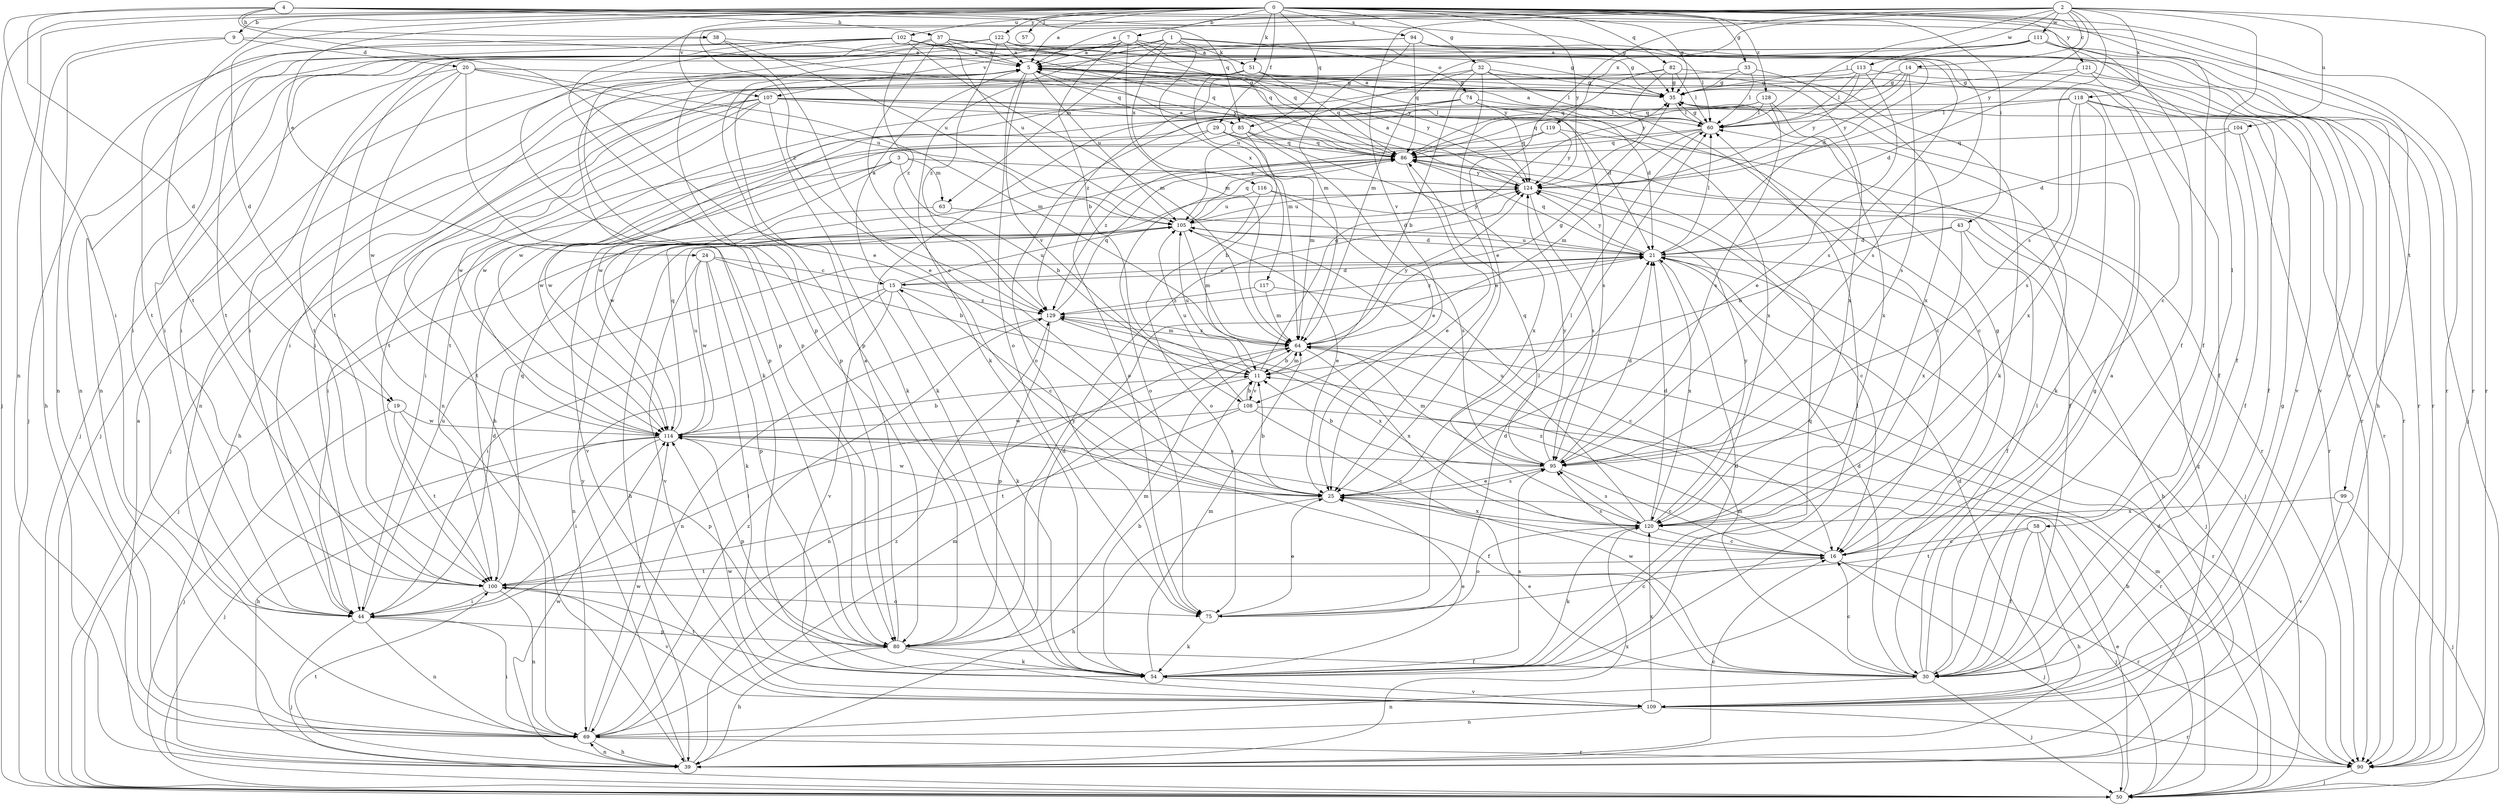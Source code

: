 strict digraph  {
0;
1;
2;
3;
4;
5;
7;
9;
11;
14;
15;
16;
19;
20;
21;
24;
25;
29;
30;
32;
33;
35;
37;
38;
39;
43;
44;
50;
51;
54;
57;
58;
60;
63;
64;
69;
74;
75;
80;
82;
85;
86;
90;
94;
95;
99;
100;
102;
104;
105;
107;
108;
109;
111;
113;
114;
116;
117;
118;
119;
120;
121;
122;
124;
128;
129;
0 -> 5  [label=a];
0 -> 7  [label=b];
0 -> 9  [label=b];
0 -> 19  [label=d];
0 -> 24  [label=e];
0 -> 29  [label=f];
0 -> 30  [label=f];
0 -> 32  [label=g];
0 -> 33  [label=g];
0 -> 35  [label=g];
0 -> 43  [label=i];
0 -> 50  [label=j];
0 -> 51  [label=k];
0 -> 57  [label=l];
0 -> 69  [label=n];
0 -> 82  [label=q];
0 -> 85  [label=q];
0 -> 90  [label=r];
0 -> 94  [label=s];
0 -> 99  [label=t];
0 -> 100  [label=t];
0 -> 102  [label=u];
0 -> 107  [label=v];
0 -> 121  [label=y];
0 -> 122  [label=y];
0 -> 124  [label=y];
0 -> 128  [label=z];
1 -> 51  [label=k];
1 -> 54  [label=k];
1 -> 63  [label=m];
1 -> 74  [label=o];
1 -> 80  [label=p];
1 -> 90  [label=r];
1 -> 107  [label=v];
1 -> 116  [label=x];
1 -> 117  [label=x];
2 -> 5  [label=a];
2 -> 14  [label=c];
2 -> 25  [label=e];
2 -> 58  [label=l];
2 -> 60  [label=l];
2 -> 80  [label=p];
2 -> 90  [label=r];
2 -> 95  [label=s];
2 -> 104  [label=u];
2 -> 108  [label=v];
2 -> 111  [label=w];
2 -> 113  [label=w];
2 -> 118  [label=x];
2 -> 119  [label=x];
2 -> 124  [label=y];
2 -> 129  [label=z];
3 -> 11  [label=b];
3 -> 44  [label=i];
3 -> 63  [label=m];
3 -> 100  [label=t];
3 -> 114  [label=w];
3 -> 124  [label=y];
4 -> 19  [label=d];
4 -> 25  [label=e];
4 -> 30  [label=f];
4 -> 35  [label=g];
4 -> 37  [label=h];
4 -> 38  [label=h];
4 -> 44  [label=i];
4 -> 85  [label=q];
4 -> 90  [label=r];
5 -> 35  [label=g];
5 -> 50  [label=j];
5 -> 54  [label=k];
5 -> 75  [label=o];
5 -> 80  [label=p];
5 -> 85  [label=q];
5 -> 105  [label=u];
5 -> 108  [label=v];
5 -> 124  [label=y];
7 -> 5  [label=a];
7 -> 11  [label=b];
7 -> 35  [label=g];
7 -> 44  [label=i];
7 -> 64  [label=m];
7 -> 80  [label=p];
7 -> 86  [label=q];
7 -> 95  [label=s];
9 -> 20  [label=d];
9 -> 39  [label=h];
9 -> 69  [label=n];
9 -> 124  [label=y];
11 -> 35  [label=g];
11 -> 44  [label=i];
11 -> 64  [label=m];
11 -> 105  [label=u];
11 -> 108  [label=v];
14 -> 35  [label=g];
14 -> 86  [label=q];
14 -> 95  [label=s];
14 -> 109  [label=v];
14 -> 114  [label=w];
14 -> 124  [label=y];
15 -> 5  [label=a];
15 -> 21  [label=d];
15 -> 44  [label=i];
15 -> 54  [label=k];
15 -> 69  [label=n];
15 -> 105  [label=u];
15 -> 109  [label=v];
15 -> 129  [label=z];
16 -> 35  [label=g];
16 -> 50  [label=j];
16 -> 90  [label=r];
16 -> 95  [label=s];
16 -> 100  [label=t];
16 -> 129  [label=z];
19 -> 50  [label=j];
19 -> 80  [label=p];
19 -> 100  [label=t];
19 -> 114  [label=w];
20 -> 35  [label=g];
20 -> 50  [label=j];
20 -> 64  [label=m];
20 -> 80  [label=p];
20 -> 100  [label=t];
20 -> 105  [label=u];
20 -> 114  [label=w];
21 -> 15  [label=c];
21 -> 50  [label=j];
21 -> 60  [label=l];
21 -> 86  [label=q];
21 -> 105  [label=u];
21 -> 120  [label=x];
21 -> 124  [label=y];
21 -> 129  [label=z];
24 -> 11  [label=b];
24 -> 15  [label=c];
24 -> 54  [label=k];
24 -> 80  [label=p];
24 -> 109  [label=v];
24 -> 114  [label=w];
25 -> 11  [label=b];
25 -> 15  [label=c];
25 -> 39  [label=h];
25 -> 60  [label=l];
25 -> 95  [label=s];
25 -> 114  [label=w];
25 -> 120  [label=x];
29 -> 64  [label=m];
29 -> 75  [label=o];
29 -> 86  [label=q];
29 -> 90  [label=r];
29 -> 114  [label=w];
30 -> 5  [label=a];
30 -> 16  [label=c];
30 -> 21  [label=d];
30 -> 25  [label=e];
30 -> 35  [label=g];
30 -> 50  [label=j];
30 -> 60  [label=l];
30 -> 64  [label=m];
30 -> 69  [label=n];
30 -> 114  [label=w];
32 -> 11  [label=b];
32 -> 25  [label=e];
32 -> 35  [label=g];
32 -> 54  [label=k];
32 -> 60  [label=l];
32 -> 69  [label=n];
32 -> 105  [label=u];
33 -> 35  [label=g];
33 -> 60  [label=l];
33 -> 120  [label=x];
33 -> 129  [label=z];
35 -> 5  [label=a];
35 -> 60  [label=l];
37 -> 5  [label=a];
37 -> 25  [label=e];
37 -> 95  [label=s];
37 -> 100  [label=t];
37 -> 105  [label=u];
37 -> 124  [label=y];
37 -> 129  [label=z];
38 -> 5  [label=a];
38 -> 25  [label=e];
38 -> 100  [label=t];
38 -> 105  [label=u];
39 -> 5  [label=a];
39 -> 16  [label=c];
39 -> 69  [label=n];
39 -> 86  [label=q];
39 -> 100  [label=t];
39 -> 114  [label=w];
39 -> 120  [label=x];
39 -> 124  [label=y];
39 -> 129  [label=z];
43 -> 11  [label=b];
43 -> 21  [label=d];
43 -> 30  [label=f];
43 -> 39  [label=h];
43 -> 120  [label=x];
44 -> 21  [label=d];
44 -> 50  [label=j];
44 -> 69  [label=n];
44 -> 80  [label=p];
44 -> 105  [label=u];
50 -> 11  [label=b];
50 -> 21  [label=d];
50 -> 25  [label=e];
50 -> 64  [label=m];
51 -> 35  [label=g];
51 -> 44  [label=i];
51 -> 64  [label=m];
51 -> 69  [label=n];
51 -> 86  [label=q];
51 -> 120  [label=x];
54 -> 11  [label=b];
54 -> 21  [label=d];
54 -> 25  [label=e];
54 -> 60  [label=l];
54 -> 64  [label=m];
54 -> 86  [label=q];
54 -> 95  [label=s];
54 -> 100  [label=t];
54 -> 109  [label=v];
58 -> 16  [label=c];
58 -> 30  [label=f];
58 -> 39  [label=h];
58 -> 50  [label=j];
58 -> 100  [label=t];
60 -> 5  [label=a];
60 -> 35  [label=g];
60 -> 44  [label=i];
60 -> 64  [label=m];
60 -> 86  [label=q];
63 -> 21  [label=d];
63 -> 109  [label=v];
64 -> 11  [label=b];
64 -> 35  [label=g];
64 -> 69  [label=n];
64 -> 90  [label=r];
64 -> 120  [label=x];
64 -> 124  [label=y];
64 -> 129  [label=z];
69 -> 39  [label=h];
69 -> 44  [label=i];
69 -> 64  [label=m];
69 -> 90  [label=r];
69 -> 114  [label=w];
69 -> 129  [label=z];
74 -> 16  [label=c];
74 -> 21  [label=d];
74 -> 54  [label=k];
74 -> 60  [label=l];
74 -> 75  [label=o];
74 -> 95  [label=s];
74 -> 114  [label=w];
75 -> 16  [label=c];
75 -> 21  [label=d];
75 -> 25  [label=e];
75 -> 54  [label=k];
75 -> 60  [label=l];
80 -> 5  [label=a];
80 -> 21  [label=d];
80 -> 30  [label=f];
80 -> 39  [label=h];
80 -> 54  [label=k];
80 -> 64  [label=m];
80 -> 124  [label=y];
82 -> 35  [label=g];
82 -> 39  [label=h];
82 -> 60  [label=l];
82 -> 86  [label=q];
82 -> 109  [label=v];
82 -> 124  [label=y];
85 -> 11  [label=b];
85 -> 25  [label=e];
85 -> 86  [label=q];
85 -> 114  [label=w];
85 -> 120  [label=x];
86 -> 5  [label=a];
86 -> 25  [label=e];
86 -> 75  [label=o];
86 -> 124  [label=y];
90 -> 50  [label=j];
94 -> 5  [label=a];
94 -> 60  [label=l];
94 -> 64  [label=m];
94 -> 86  [label=q];
94 -> 90  [label=r];
94 -> 100  [label=t];
94 -> 109  [label=v];
95 -> 11  [label=b];
95 -> 16  [label=c];
95 -> 21  [label=d];
95 -> 25  [label=e];
95 -> 64  [label=m];
95 -> 86  [label=q];
95 -> 124  [label=y];
99 -> 50  [label=j];
99 -> 109  [label=v];
99 -> 120  [label=x];
100 -> 44  [label=i];
100 -> 69  [label=n];
100 -> 75  [label=o];
100 -> 86  [label=q];
100 -> 109  [label=v];
102 -> 5  [label=a];
102 -> 21  [label=d];
102 -> 44  [label=i];
102 -> 50  [label=j];
102 -> 64  [label=m];
102 -> 69  [label=n];
102 -> 80  [label=p];
102 -> 86  [label=q];
102 -> 124  [label=y];
104 -> 21  [label=d];
104 -> 30  [label=f];
104 -> 86  [label=q];
104 -> 90  [label=r];
105 -> 21  [label=d];
105 -> 25  [label=e];
105 -> 39  [label=h];
105 -> 50  [label=j];
105 -> 64  [label=m];
105 -> 86  [label=q];
105 -> 124  [label=y];
107 -> 16  [label=c];
107 -> 21  [label=d];
107 -> 39  [label=h];
107 -> 50  [label=j];
107 -> 54  [label=k];
107 -> 60  [label=l];
107 -> 100  [label=t];
107 -> 114  [label=w];
107 -> 120  [label=x];
108 -> 11  [label=b];
108 -> 16  [label=c];
108 -> 90  [label=r];
108 -> 100  [label=t];
108 -> 105  [label=u];
108 -> 114  [label=w];
109 -> 21  [label=d];
109 -> 35  [label=g];
109 -> 69  [label=n];
109 -> 90  [label=r];
109 -> 114  [label=w];
109 -> 120  [label=x];
111 -> 5  [label=a];
111 -> 30  [label=f];
111 -> 39  [label=h];
111 -> 44  [label=i];
111 -> 50  [label=j];
111 -> 60  [label=l];
111 -> 64  [label=m];
113 -> 25  [label=e];
113 -> 35  [label=g];
113 -> 44  [label=i];
113 -> 60  [label=l];
113 -> 90  [label=r];
113 -> 124  [label=y];
114 -> 11  [label=b];
114 -> 30  [label=f];
114 -> 39  [label=h];
114 -> 44  [label=i];
114 -> 50  [label=j];
114 -> 80  [label=p];
114 -> 86  [label=q];
114 -> 95  [label=s];
114 -> 105  [label=u];
116 -> 50  [label=j];
116 -> 75  [label=o];
116 -> 95  [label=s];
116 -> 105  [label=u];
117 -> 16  [label=c];
117 -> 64  [label=m];
117 -> 129  [label=z];
118 -> 30  [label=f];
118 -> 54  [label=k];
118 -> 60  [label=l];
118 -> 86  [label=q];
118 -> 90  [label=r];
118 -> 95  [label=s];
118 -> 120  [label=x];
119 -> 30  [label=f];
119 -> 86  [label=q];
119 -> 124  [label=y];
119 -> 129  [label=z];
120 -> 16  [label=c];
120 -> 21  [label=d];
120 -> 54  [label=k];
120 -> 75  [label=o];
120 -> 95  [label=s];
120 -> 105  [label=u];
120 -> 124  [label=y];
121 -> 21  [label=d];
121 -> 30  [label=f];
121 -> 35  [label=g];
121 -> 90  [label=r];
122 -> 5  [label=a];
122 -> 16  [label=c];
122 -> 35  [label=g];
122 -> 44  [label=i];
122 -> 69  [label=n];
122 -> 86  [label=q];
122 -> 129  [label=z];
124 -> 5  [label=a];
124 -> 16  [label=c];
124 -> 95  [label=s];
124 -> 105  [label=u];
128 -> 60  [label=l];
128 -> 95  [label=s];
128 -> 100  [label=t];
128 -> 114  [label=w];
128 -> 120  [label=x];
129 -> 64  [label=m];
129 -> 69  [label=n];
129 -> 80  [label=p];
129 -> 86  [label=q];
129 -> 120  [label=x];
}
